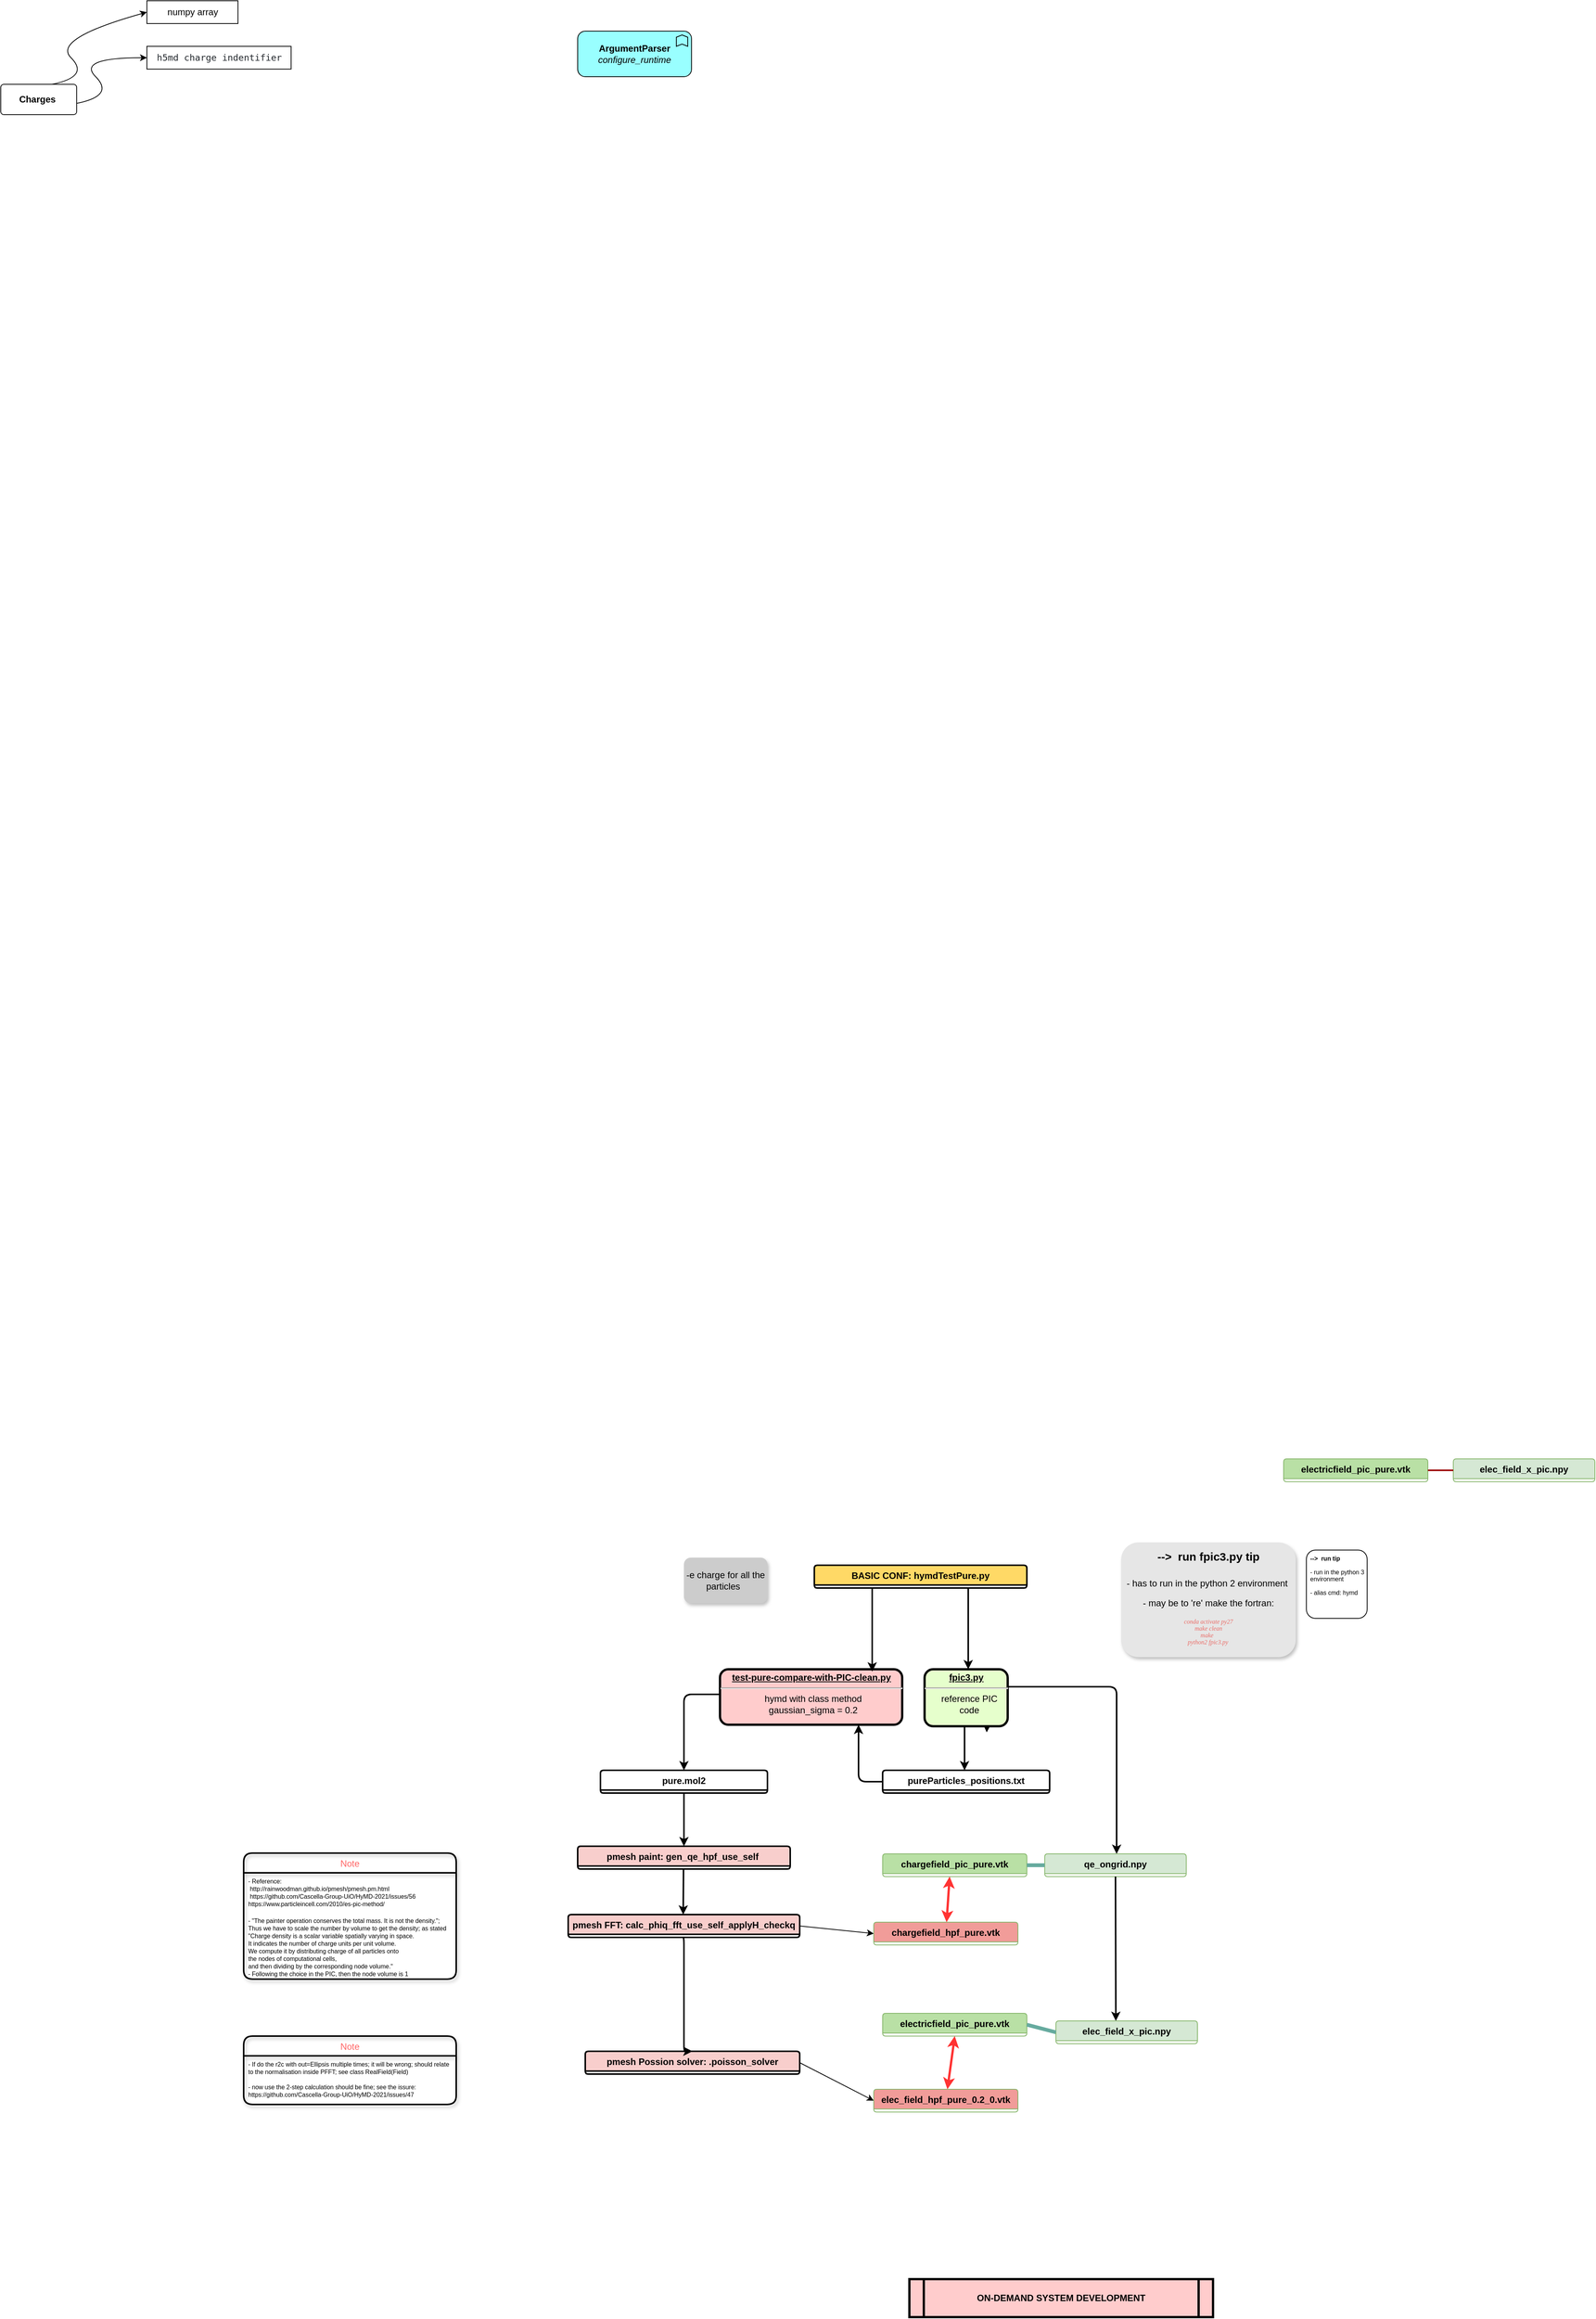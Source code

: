 <mxfile version="14.5.1" type="device"><diagram name="Page-1" id="c7558073-3199-34d8-9f00-42111426c3f3"><mxGraphModel dx="2203" dy="3181" grid="1" gridSize="10" guides="1" tooltips="1" connect="1" arrows="1" fold="1" page="1" pageScale="1" pageWidth="826" pageHeight="1169" background="#ffffff" math="0" shadow="0"><root><mxCell id="0"/><mxCell id="1" parent="0"/><mxCell id="5" value="ON-DEMAND SYSTEM DEVELOPMENT" style="shape=process;whiteSpace=wrap;align=center;verticalAlign=middle;size=0.048;fontStyle=1;strokeWidth=3;fillColor=#FFCCCC" parent="1" vertex="1"><mxGeometry x="727.0" y="980" width="400" height="50" as="geometry"/></mxCell><mxCell id="O4h_KyXkAr65dEFQXTDX-111" value="" style="edgeStyle=elbowEdgeStyle;elbow=horizontal;strokeWidth=2" parent="1" source="10" target="O4h_KyXkAr65dEFQXTDX-145" edge="1"><mxGeometry width="100" height="100" relative="1" as="geometry"><mxPoint x="799.67" y="255" as="sourcePoint"/><mxPoint x="799.67" y="430" as="targetPoint"/><Array as="points"><mxPoint x="799.67" y="284"/></Array></mxGeometry></mxCell><mxCell id="O4h_KyXkAr65dEFQXTDX-124" value="" style="group" parent="1" vertex="1" connectable="0"><mxGeometry x="747" y="177" width="380" height="210" as="geometry"/></mxCell><mxCell id="10" value="&lt;p style=&quot;margin: 0px ; margin-top: 4px ; text-align: center ; text-decoration: underline&quot;&gt;&lt;strong&gt;fpic3.py&lt;br&gt;&lt;/strong&gt;&lt;/p&gt;&lt;hr&gt;&lt;p style=&quot;margin: 0px ; margin-left: 8px&quot;&gt;&lt;span style=&quot;font-weight: normal&quot;&gt;reference PIC&lt;/span&gt;&lt;/p&gt;&lt;p style=&quot;margin: 0px ; margin-left: 8px&quot;&gt;&lt;span style=&quot;font-weight: normal&quot;&gt;code&lt;/span&gt;&lt;/p&gt;" style="verticalAlign=middle;align=center;overflow=fill;fontSize=12;fontFamily=Helvetica;html=1;rounded=1;fontStyle=1;strokeWidth=3;fillColor=#E6FFCC" parent="O4h_KyXkAr65dEFQXTDX-124" vertex="1"><mxGeometry width="109.5" height="75" as="geometry"/></mxCell><mxCell id="O4h_KyXkAr65dEFQXTDX-141" value="BASIC CONF: hymdTestPure.py" style="swimlane;fontStyle=1;childLayout=stackLayout;horizontal=1;startSize=26;horizontalStack=0;resizeParent=1;resizeParentMax=0;resizeLast=0;collapsible=1;marginBottom=0;rounded=1;labelBackgroundColor=none;sketch=0;shadow=0;glass=0;arcSize=50;strokeWidth=2;fillColor=#FFD966;" parent="1" vertex="1" collapsed="1"><mxGeometry x="601.75" y="40" width="280" height="30" as="geometry"><mxRectangle x="601.75" y="40" width="290" height="100" as="alternateBounds"/></mxGeometry></mxCell><mxCell id="O4h_KyXkAr65dEFQXTDX-142" value="- basic configuration " style="text;strokeColor=none;fillColor=none;align=left;verticalAlign=top;spacingLeft=4;spacingRight=4;overflow=hidden;rotatable=0;points=[[0,0.5],[1,0.5]];portConstraint=eastwest;" parent="O4h_KyXkAr65dEFQXTDX-141" vertex="1"><mxGeometry y="26" width="280" height="26" as="geometry"/></mxCell><mxCell id="O4h_KyXkAr65dEFQXTDX-143" value="- particles_dim = 30 # number of particles  30^3  &#10;- grid_exp      = 4     # grid_num = box size 2^4 &#10;" style="text;strokeColor=none;fillColor=none;align=left;verticalAlign=top;spacingLeft=4;spacingRight=4;overflow=hidden;rotatable=0;points=[[0,0.5],[1,0.5]];portConstraint=eastwest;" parent="O4h_KyXkAr65dEFQXTDX-141" vertex="1"><mxGeometry y="52" width="280" height="48" as="geometry"/></mxCell><mxCell id="O4h_KyXkAr65dEFQXTDX-145" value="pureParticles_positions.txt" style="swimlane;fontStyle=1;childLayout=stackLayout;horizontal=1;startSize=26;horizontalStack=0;resizeParent=1;resizeParentMax=0;resizeLast=0;collapsible=1;marginBottom=0;rounded=1;labelBackgroundColor=none;sketch=0;shadow=0;glass=0;strokeWidth=2;fillColor=#FFFFFF;" parent="1" vertex="1" collapsed="1"><mxGeometry x="691.75" y="310" width="220" height="30" as="geometry"><mxRectangle x="691.75" y="310" width="263.5" height="78" as="alternateBounds"/></mxGeometry></mxCell><mxCell id="O4h_KyXkAr65dEFQXTDX-146" value="- particle coordinates generated by PIC " style="text;strokeColor=none;fillColor=none;align=left;verticalAlign=top;spacingLeft=4;spacingRight=4;overflow=hidden;rotatable=0;points=[[0,0.5],[1,0.5]];portConstraint=eastwest;" parent="O4h_KyXkAr65dEFQXTDX-145" vertex="1"><mxGeometry y="26" width="220" height="26" as="geometry"/></mxCell><mxCell id="O4h_KyXkAr65dEFQXTDX-147" value="- intermediate file" style="text;strokeColor=none;fillColor=none;align=left;verticalAlign=top;spacingLeft=4;spacingRight=4;overflow=hidden;rotatable=0;points=[[0,0.5],[1,0.5]];portConstraint=eastwest;" parent="O4h_KyXkAr65dEFQXTDX-145" vertex="1"><mxGeometry y="52" width="220" height="26" as="geometry"/></mxCell><mxCell id="O4h_KyXkAr65dEFQXTDX-148" value="" style="edgeStyle=elbowEdgeStyle;elbow=horizontal;strokeWidth=2" parent="1" source="O4h_KyXkAr65dEFQXTDX-141" target="10" edge="1"><mxGeometry width="100" height="100" relative="1" as="geometry"><mxPoint x="790.67" y="80" as="sourcePoint"/><mxPoint x="790.67" y="155" as="targetPoint"/><Array as="points"><mxPoint x="804.5" y="150"/><mxPoint x="804" y="130"/><mxPoint x="796" y="170"/><mxPoint x="790.67" y="109"/></Array></mxGeometry></mxCell><mxCell id="O4h_KyXkAr65dEFQXTDX-150" value="qe_ongrid.npy" style="swimlane;fontStyle=1;childLayout=stackLayout;horizontal=1;startSize=26;horizontalStack=0;resizeParent=1;resizeParentMax=0;resizeLast=0;collapsible=1;marginBottom=0;rounded=1;labelBackgroundColor=none;strokeColor=#82b366;sketch=0;shadow=0;glass=0;fillColor=#D5E8D4;" parent="1" vertex="1" collapsed="1"><mxGeometry x="905.25" y="420" width="186.5" height="30" as="geometry"><mxRectangle x="905.25" y="420" width="270" height="180" as="alternateBounds"/></mxGeometry></mxCell><mxCell id="O4h_KyXkAr65dEFQXTDX-151" value="- charge density on grids in PIC&#10;- see via &#10;   print( qe[0:nx, 0:ny, 0:nz])&#10;   print( qe[0:nx, 0:ny, 0:nz].shape)&#10;   print(numpy.sum(qe[0:nx, 0:ny, 0:nz])) # 27000 &#10;- The trick in PIC is that &#10;  √ the box dimension == the grid size thus&#10;  √ unit cell volume = 1 &#10;  √ number on grids == density of grids &#10;    = 30^3/16^3 = 6.591" style="text;strokeColor=none;fillColor=none;align=left;verticalAlign=top;spacingLeft=4;spacingRight=4;overflow=hidden;rotatable=0;points=[[0,0.5],[1,0.5]];portConstraint=eastwest;" parent="O4h_KyXkAr65dEFQXTDX-150" vertex="1"><mxGeometry y="26" width="186.5" height="154" as="geometry"/></mxCell><mxCell id="O4h_KyXkAr65dEFQXTDX-153" value="" style="edgeStyle=elbowEdgeStyle;elbow=horizontal;strokeWidth=2;" parent="1" source="10" target="O4h_KyXkAr65dEFQXTDX-150" edge="1"><mxGeometry width="100" height="100" relative="1" as="geometry"><mxPoint x="851" y="236" as="sourcePoint"/><mxPoint x="947.5" y="420" as="targetPoint"/><Array as="points"><mxPoint x="1000" y="200"/><mxPoint x="984" y="236"/><mxPoint x="921" y="230"/><mxPoint x="1081" y="294"/></Array></mxGeometry></mxCell><mxCell id="O4h_KyXkAr65dEFQXTDX-156" value="&lt;h1 style=&quot;font-size: 8px&quot;&gt;&lt;font style=&quot;font-size: 8px&quot;&gt;--&amp;gt;&amp;nbsp; run tip&lt;/font&gt;&lt;/h1&gt;&lt;p style=&quot;font-size: 8px&quot;&gt;- run in the python 3 environment&amp;nbsp;&lt;/p&gt;&lt;p style=&quot;font-size: 8px&quot;&gt;- alias cmd: hymd&amp;nbsp;&lt;/p&gt;" style="text;html=1;fillColor=none;spacing=5;spacingTop=-20;whiteSpace=wrap;overflow=hidden;rounded=1;verticalAlign=middle;strokeColor=#000000;fontSize=8;align=left;" parent="1" vertex="1"><mxGeometry x="1250" y="20" width="80" height="90" as="geometry"/></mxCell><mxCell id="O4h_KyXkAr65dEFQXTDX-155" value="&lt;p style=&quot;margin: 0px ; margin-top: 4px ; text-align: center ; text-decoration: underline&quot;&gt;&lt;/p&gt;&lt;u&gt;test-pure-compare-with-PIC-clean.py&lt;/u&gt;&lt;hr&gt;&lt;p style=&quot;margin: 0px ; margin-left: 8px&quot;&gt;&lt;span style=&quot;font-weight: normal&quot;&gt;hymd with class method&amp;nbsp;&lt;/span&gt;&lt;/p&gt;&lt;p style=&quot;margin: 0px ; margin-left: 8px&quot;&gt;&lt;span style=&quot;font-weight: 400&quot;&gt;gaussian_sigma = 0.2&amp;nbsp;&lt;/span&gt;&lt;br&gt;&lt;/p&gt;" style="verticalAlign=middle;align=center;overflow=fill;fontSize=12;fontFamily=Helvetica;html=1;rounded=1;fontStyle=1;strokeWidth=3;fillColor=#FFCCCC;" parent="1" vertex="1"><mxGeometry x="477.5" y="177" width="240" height="73" as="geometry"/></mxCell><mxCell id="O4h_KyXkAr65dEFQXTDX-159" value="" style="edgeStyle=elbowEdgeStyle;elbow=horizontal;strokeWidth=2" parent="1" source="O4h_KyXkAr65dEFQXTDX-141" edge="1"><mxGeometry width="100" height="100" relative="1" as="geometry"><mxPoint x="678" y="90" as="sourcePoint"/><mxPoint x="677.5" y="180" as="targetPoint"/><Array as="points"><mxPoint x="678" y="20"/><mxPoint x="677" y="130"/><mxPoint x="669" y="170"/><mxPoint x="663.67" y="109"/></Array></mxGeometry></mxCell><mxCell id="O4h_KyXkAr65dEFQXTDX-160" value="" style="edgeStyle=elbowEdgeStyle;elbow=horizontal;strokeWidth=2;exitX=0;exitY=0.5;exitDx=0;exitDy=0;" parent="1" source="O4h_KyXkAr65dEFQXTDX-145" target="O4h_KyXkAr65dEFQXTDX-155" edge="1"><mxGeometry width="100" height="100" relative="1" as="geometry"><mxPoint x="677.5" y="300" as="sourcePoint"/><mxPoint x="677.5" y="250" as="targetPoint"/><Array as="points"><mxPoint x="660" y="290"/><mxPoint x="677.5" y="290"/></Array></mxGeometry></mxCell><mxCell id="O4h_KyXkAr65dEFQXTDX-161" style="edgeStyle=orthogonalEdgeStyle;rounded=0;orthogonalLoop=1;jettySize=auto;html=1;exitX=0.75;exitY=1;exitDx=0;exitDy=0;strokeColor=#000000;fontColor=#000000;" parent="1" source="10" edge="1"><mxGeometry relative="1" as="geometry"><mxPoint x="828.9" y="260" as="targetPoint"/></mxGeometry></mxCell><mxCell id="O4h_KyXkAr65dEFQXTDX-162" value="" style="edgeStyle=elbowEdgeStyle;elbow=horizontal;strokeWidth=2;" parent="1" target="O4h_KyXkAr65dEFQXTDX-180" edge="1"><mxGeometry width="100" height="100" relative="1" as="geometry"><mxPoint x="477.5" y="210" as="sourcePoint"/><mxPoint x="405" y="290" as="targetPoint"/><Array as="points"><mxPoint x="430" y="210"/><mxPoint x="342" y="204"/><mxPoint x="502" y="268"/></Array></mxGeometry></mxCell><mxCell id="O4h_KyXkAr65dEFQXTDX-163" value="chargefield_pic_pure.vtk" style="swimlane;fontStyle=1;childLayout=stackLayout;horizontal=1;startSize=26;horizontalStack=0;resizeParent=1;resizeParentMax=0;resizeLast=0;collapsible=1;marginBottom=0;rounded=1;labelBackgroundColor=none;strokeColor=#82b366;sketch=0;shadow=0;glass=0;fillColor=#B9E0A5;" parent="1" vertex="1" collapsed="1"><mxGeometry x="691.75" y="420" width="190" height="30" as="geometry"><mxRectangle x="691.75" y="420" width="263.5" height="78" as="alternateBounds"/></mxGeometry></mxCell><mxCell id="O4h_KyXkAr65dEFQXTDX-164" value="- charge density on grids in PIC  " style="text;strokeColor=none;fillColor=none;align=left;verticalAlign=top;spacingLeft=4;spacingRight=4;overflow=hidden;rotatable=0;points=[[0,0.5],[1,0.5]];portConstraint=eastwest;" parent="O4h_KyXkAr65dEFQXTDX-163" vertex="1"><mxGeometry y="26" width="190" height="26" as="geometry"/></mxCell><mxCell id="O4h_KyXkAr65dEFQXTDX-165" value="- 3D view for Paraview" style="text;strokeColor=none;fillColor=none;align=left;verticalAlign=top;spacingLeft=4;spacingRight=4;overflow=hidden;rotatable=0;points=[[0,0.5],[1,0.5]];portConstraint=eastwest;" parent="O4h_KyXkAr65dEFQXTDX-163" vertex="1"><mxGeometry y="52" width="190" height="26" as="geometry"/></mxCell><mxCell id="O4h_KyXkAr65dEFQXTDX-179" value="&lt;font color=&quot;#000000&quot;&gt;-e charge for all the particles&amp;nbsp;&amp;nbsp;&lt;/font&gt;" style="text;html=1;align=center;verticalAlign=middle;whiteSpace=wrap;rounded=1;shadow=1;glass=0;labelBackgroundColor=none;sketch=0;fontColor=#ffffff;fillColor=#CCCCCC;" parent="1" vertex="1"><mxGeometry x="430" y="30" width="110" height="60" as="geometry"/></mxCell><mxCell id="O4h_KyXkAr65dEFQXTDX-180" value="pure.mol2" style="swimlane;fontStyle=1;childLayout=stackLayout;horizontal=1;startSize=26;horizontalStack=0;resizeParent=1;resizeParentMax=0;resizeLast=0;collapsible=1;marginBottom=0;rounded=1;labelBackgroundColor=none;sketch=0;shadow=0;glass=0;strokeWidth=2;fillColor=#FFFFFF;" parent="1" vertex="1" collapsed="1"><mxGeometry x="320" y="310" width="220" height="30" as="geometry"><mxRectangle x="298.25" y="309" width="263.5" height="78" as="alternateBounds"/></mxGeometry></mxCell><mxCell id="O4h_KyXkAr65dEFQXTDX-181" value="- includes particle coordinates generated by PIC " style="text;strokeColor=none;fillColor=none;align=left;verticalAlign=top;spacingLeft=4;spacingRight=4;overflow=hidden;rotatable=0;points=[[0,0.5],[1,0.5]];portConstraint=eastwest;" parent="O4h_KyXkAr65dEFQXTDX-180" vertex="1"><mxGeometry y="26" width="220" height="26" as="geometry"/></mxCell><mxCell id="O4h_KyXkAr65dEFQXTDX-182" value="- includes charges, all -e " style="text;strokeColor=none;fillColor=none;align=left;verticalAlign=top;spacingLeft=4;spacingRight=4;overflow=hidden;rotatable=0;points=[[0,0.5],[1,0.5]];portConstraint=eastwest;" parent="O4h_KyXkAr65dEFQXTDX-180" vertex="1"><mxGeometry y="52" width="220" height="26" as="geometry"/></mxCell><mxCell id="O4h_KyXkAr65dEFQXTDX-186" value="" style="endArrow=none;noEdgeStyle=1;strokeWidth=5;exitX=0;exitY=0.5;exitDx=0;exitDy=0;strokeColor=#67AB9F;" parent="1" target="O4h_KyXkAr65dEFQXTDX-163" edge="1"><mxGeometry relative="1" as="geometry"><mxPoint x="905.25" y="435" as="sourcePoint"/><mxPoint x="845.25" y="500" as="targetPoint"/></mxGeometry></mxCell><mxCell id="O4h_KyXkAr65dEFQXTDX-190" value="elec_field_x_pic.npy" style="swimlane;fontStyle=1;childLayout=stackLayout;horizontal=1;startSize=26;horizontalStack=0;resizeParent=1;resizeParentMax=0;resizeLast=0;collapsible=1;marginBottom=0;rounded=1;labelBackgroundColor=none;strokeColor=#82b366;sketch=0;shadow=0;glass=0;fillColor=#D5E8D4;" parent="1" vertex="1" collapsed="1"><mxGeometry x="1443.5" y="-100" width="186.5" height="30" as="geometry"><mxRectangle x="800" y="800" width="263.5" height="78" as="alternateBounds"/></mxGeometry></mxCell><mxCell id="O4h_KyXkAr65dEFQXTDX-191" value="- electric field from PE solver in PIC  " style="text;strokeColor=none;fillColor=none;align=left;verticalAlign=top;spacingLeft=4;spacingRight=4;overflow=hidden;rotatable=0;points=[[0,0.5],[1,0.5]];portConstraint=eastwest;" parent="O4h_KyXkAr65dEFQXTDX-190" vertex="1"><mxGeometry y="26" width="186.5" height="26" as="geometry"/></mxCell><mxCell id="O4h_KyXkAr65dEFQXTDX-192" value="- reference file " style="text;strokeColor=none;fillColor=none;align=left;verticalAlign=top;spacingLeft=4;spacingRight=4;overflow=hidden;rotatable=0;points=[[0,0.5],[1,0.5]];portConstraint=eastwest;" parent="O4h_KyXkAr65dEFQXTDX-190" vertex="1"><mxGeometry y="52" width="186.5" height="26" as="geometry"/></mxCell><mxCell id="O4h_KyXkAr65dEFQXTDX-193" value="electricfield_pic_pure.vtk" style="swimlane;fontStyle=1;childLayout=stackLayout;horizontal=1;startSize=26;horizontalStack=0;resizeParent=1;resizeParentMax=0;resizeLast=0;collapsible=1;marginBottom=0;rounded=1;labelBackgroundColor=none;strokeColor=#82b366;sketch=0;shadow=0;glass=0;fillColor=#B9E0A5;" parent="1" vertex="1" collapsed="1"><mxGeometry x="1220" y="-100" width="190" height="30" as="geometry"><mxRectangle x="1040" y="480" width="263.5" height="78" as="alternateBounds"/></mxGeometry></mxCell><mxCell id="O4h_KyXkAr65dEFQXTDX-194" value="- electric field from PE solver in PIC " style="text;strokeColor=none;fillColor=none;align=left;verticalAlign=top;spacingLeft=4;spacingRight=4;overflow=hidden;rotatable=0;points=[[0,0.5],[1,0.5]];portConstraint=eastwest;" parent="O4h_KyXkAr65dEFQXTDX-193" vertex="1"><mxGeometry y="26" width="190" height="26" as="geometry"/></mxCell><mxCell id="O4h_KyXkAr65dEFQXTDX-195" value="- reference file (Paraview) " style="text;strokeColor=none;fillColor=none;align=left;verticalAlign=top;spacingLeft=4;spacingRight=4;overflow=hidden;rotatable=0;points=[[0,0.5],[1,0.5]];portConstraint=eastwest;" parent="O4h_KyXkAr65dEFQXTDX-193" vertex="1"><mxGeometry y="52" width="190" height="26" as="geometry"/></mxCell><mxCell id="O4h_KyXkAr65dEFQXTDX-196" value="" style="endArrow=none;noEdgeStyle=1;strokeColor=#990000;strokeWidth=2;exitX=0;exitY=0.5;exitDx=0;exitDy=0;" parent="1" target="O4h_KyXkAr65dEFQXTDX-193" edge="1"><mxGeometry relative="1" as="geometry"><mxPoint x="1443.5" y="-85" as="sourcePoint"/><mxPoint x="1383.5" y="-20" as="targetPoint"/></mxGeometry></mxCell><mxCell id="O4h_KyXkAr65dEFQXTDX-123" value="&lt;h1&gt;&lt;font style=&quot;font-size: 15px&quot;&gt;--&amp;gt;&amp;nbsp; run fpic3.py tip&lt;/font&gt;&lt;/h1&gt;&lt;p&gt;- has to run in the python 2 environment&amp;nbsp;&lt;/p&gt;&lt;p&gt;- may be to 're' make the fortran:&lt;/p&gt;&lt;p class=&quot;p1&quot; style=&quot;margin: 0px ; font-stretch: normal ; line-height: normal ; font-family: &amp;quot;menlo&amp;quot; ; font-size: 8px&quot;&gt;&lt;span class=&quot;s1&quot;&gt;&lt;i&gt;&lt;font style=&quot;font-size: 8px&quot; color=&quot;#ea6b66&quot;&gt;conda activate py27&lt;/font&gt;&lt;/i&gt;&lt;/span&gt;&lt;/p&gt;&lt;p class=&quot;p1&quot; style=&quot;margin: 0px ; font-stretch: normal ; line-height: normal ; font-family: &amp;quot;menlo&amp;quot; ; font-size: 8px&quot;&gt;&lt;span class=&quot;s1&quot;&gt;&lt;i&gt;&lt;font style=&quot;font-size: 8px&quot; color=&quot;#ea6b66&quot;&gt;make clean&lt;/font&gt;&lt;/i&gt;&lt;/span&gt;&lt;/p&gt;&lt;p class=&quot;p1&quot; style=&quot;margin: 0px ; font-stretch: normal ; line-height: normal ; font-family: &amp;quot;menlo&amp;quot; ; font-size: 8px&quot;&gt;&lt;span class=&quot;s1&quot;&gt;&lt;i&gt;&lt;font style=&quot;font-size: 8px&quot; color=&quot;#ea6b66&quot;&gt;make &lt;span class=&quot;Apple-converted-space&quot;&gt;&amp;nbsp;&lt;/span&gt;&lt;/font&gt;&lt;/i&gt;&lt;/span&gt;&lt;/p&gt;&lt;p class=&quot;p1&quot; style=&quot;margin: 0px ; font-stretch: normal ; line-height: normal ; font-family: &amp;quot;menlo&amp;quot; ; font-size: 8px&quot;&gt;&lt;span class=&quot;s1&quot;&gt;&lt;i&gt;&lt;font style=&quot;font-size: 8px&quot;&gt;&lt;font style=&quot;font-size: 8px&quot; color=&quot;#ea6b66&quot;&gt;python2 fpic3.py&lt;/font&gt;&lt;span class=&quot;Apple-converted-space&quot; style=&quot;font-size: 6px&quot;&gt;&amp;nbsp;&lt;/span&gt;&lt;/font&gt;&lt;/i&gt;&lt;/span&gt;&lt;/p&gt;&lt;p class=&quot;p1&quot; style=&quot;margin: 0px ; font-stretch: normal ; font-size: 13px ; line-height: normal ; font-family: &amp;quot;menlo&amp;quot;&quot;&gt;&lt;span class=&quot;s1&quot;&gt;&lt;i&gt;&lt;span class=&quot;Apple-converted-space&quot;&gt;&lt;br&gt;&lt;/span&gt;&lt;/i&gt;&lt;/span&gt;&lt;/p&gt;" style="text;html=1;spacing=5;spacingTop=-20;whiteSpace=wrap;overflow=hidden;rounded=1;verticalAlign=middle;shadow=1;fillColor=#E6E6E6;align=center;" parent="1" vertex="1"><mxGeometry x="1006" y="10" width="230" height="151" as="geometry"/></mxCell><mxCell id="O4h_KyXkAr65dEFQXTDX-203" value="" style="edgeStyle=elbowEdgeStyle;elbow=horizontal;strokeWidth=2;exitX=0.5;exitY=1;exitDx=0;exitDy=0;" parent="1" source="O4h_KyXkAr65dEFQXTDX-180" target="O4h_KyXkAr65dEFQXTDX-207" edge="1"><mxGeometry width="100" height="100" relative="1" as="geometry"><mxPoint x="430" y="340" as="sourcePoint"/><mxPoint x="430" y="380" as="targetPoint"/><Array as="points"><mxPoint x="430" y="390"/><mxPoint x="342" y="354"/><mxPoint x="502" y="418"/></Array></mxGeometry></mxCell><mxCell id="O4h_KyXkAr65dEFQXTDX-207" value="pmesh paint: gen_qe_hpf_use_self " style="swimlane;fontStyle=1;childLayout=stackLayout;horizontal=1;startSize=26;horizontalStack=0;resizeParent=1;resizeParentMax=0;resizeLast=0;collapsible=1;marginBottom=0;rounded=1;labelBackgroundColor=none;sketch=0;shadow=0;glass=0;arcSize=50;strokeWidth=2;fillColor=#F8CECC;" parent="1" vertex="1" collapsed="1"><mxGeometry x="290" y="410" width="280" height="30" as="geometry"><mxRectangle x="290" y="410" width="290" height="130" as="alternateBounds"/></mxGeometry></mxCell><mxCell id="O4h_KyXkAr65dEFQXTDX-208" value="-operate:&#10;self.phiq = self.pm.paint(self.coords, layout=self._layout, mass = self.charges) " style="text;strokeColor=none;fillColor=none;align=left;verticalAlign=top;spacingLeft=4;spacingRight=4;overflow=hidden;rotatable=0;points=[[0,0.5],[1,0.5]];portConstraint=eastwest;" parent="O4h_KyXkAr65dEFQXTDX-207" vertex="1"><mxGeometry y="26" width="280" height="44" as="geometry"/></mxCell><mxCell id="O4h_KyXkAr65dEFQXTDX-209" value="-check: &#10;overall_charge = np.sum(self.phiq.value)&#10;print(overall_charge) # -27000" style="text;strokeColor=none;fillColor=none;align=left;verticalAlign=top;spacingLeft=4;spacingRight=4;overflow=hidden;rotatable=0;points=[[0,0.5],[1,0.5]];portConstraint=eastwest;fontColor=#67AB9F;" parent="O4h_KyXkAr65dEFQXTDX-207" vertex="1"><mxGeometry y="70" width="280" height="60" as="geometry"/></mxCell><mxCell id="O4h_KyXkAr65dEFQXTDX-211" value="Note" style="swimlane;fontStyle=0;childLayout=stackLayout;horizontal=1;startSize=26;fillColor=none;horizontalStack=0;resizeParent=1;resizeParentMax=0;resizeLast=0;collapsible=1;marginBottom=0;rounded=1;shadow=1;glass=0;labelBackgroundColor=none;sketch=0;strokeColor=#000000;strokeWidth=2;fontColor=#FF6666;align=center;" parent="1" vertex="1"><mxGeometry x="-150" y="419" width="280" height="166" as="geometry"><mxRectangle x="-10" y="420" width="50" height="30" as="alternateBounds"/></mxGeometry></mxCell><mxCell id="O4h_KyXkAr65dEFQXTDX-214" value="- Reference: &#10; http://rainwoodman.github.io/pmesh/pmesh.pm.html&#10; https://github.com/Cascella-Group-UiO/HyMD-2021/issues/56&#10;https://www.particleincell.com/2010/es-pic-method/" style="text;strokeColor=none;fillColor=none;align=left;verticalAlign=top;spacingLeft=4;spacingRight=4;overflow=hidden;rotatable=0;points=[[0,0.5],[1,0.5]];portConstraint=eastwest;fontSize=8;" parent="O4h_KyXkAr65dEFQXTDX-211" vertex="1"><mxGeometry y="26" width="280" height="52" as="geometry"/></mxCell><mxCell id="O4h_KyXkAr65dEFQXTDX-212" value="- &quot;The painter operation conserves the total mass. It is not the density.&quot;;&#10;Thus we have to scale the number by volume to get the density; as stated &#10;&quot;Charge density is a scalar variable spatially varying in space. &#10;It indicates the number of charge units per unit volume.&#10;We compute it by distributing charge of all particles onto &#10;the nodes of computational cells, &#10;and then dividing by the corresponding node volume.&quot; &#10;- Following the choice in the PIC, then the node volume is 1 &#10;" style="text;strokeColor=none;fillColor=none;align=left;verticalAlign=top;spacingLeft=4;spacingRight=4;overflow=hidden;rotatable=0;points=[[0,0.5],[1,0.5]];portConstraint=eastwest;fontSize=8;" parent="O4h_KyXkAr65dEFQXTDX-211" vertex="1"><mxGeometry y="78" width="280" height="88" as="geometry"/></mxCell><mxCell id="O4h_KyXkAr65dEFQXTDX-232" value="pmesh FFT: calc_phiq_fft_use_self_applyH_checkq" style="swimlane;fontStyle=1;childLayout=stackLayout;horizontal=1;startSize=26;horizontalStack=0;resizeParent=1;resizeParentMax=0;resizeLast=0;collapsible=1;marginBottom=0;rounded=1;labelBackgroundColor=none;sketch=0;shadow=0;glass=0;arcSize=50;strokeWidth=2;fillColor=#F8CECC;" parent="1" vertex="1" collapsed="1"><mxGeometry x="277.5" y="500" width="305" height="30" as="geometry"><mxRectangle x="257.5" y="550" width="345" height="220" as="alternateBounds"/></mxGeometry></mxCell><mxCell id="O4h_KyXkAr65dEFQXTDX-233" value="-operate:&#10;self.dV = self.boxsize[0]*self.boxsize[1]*self.boxsize[2] / (self.Nmesh**3)&#10;self.phiq = self.phiq/self.dV&#10;self.phiq_fft =  self.pm.create(mode='complex', value=0.0) &#10;self.phiq.r2c(out=self.phiq_fft)&#10;self.phiq_fft.apply(self.phi_transfer_function,out=self.phiq_fft)" style="text;strokeColor=none;fillColor=none;align=left;verticalAlign=top;spacingLeft=4;spacingRight=4;overflow=hidden;rotatable=0;points=[[0,0.5],[1,0.5]];portConstraint=eastwest;" parent="O4h_KyXkAr65dEFQXTDX-232" vertex="1"><mxGeometry y="26" width="305" height="104" as="geometry"/></mxCell><mxCell id="O4h_KyXkAr65dEFQXTDX-234" value="-check: &#10;print(type(self.phiq_fft), self.phiq_fft.shape) # &lt;class 'pmesh.pm.TransposedComplexField'&gt; (16, 16, 9)&#10;print(type(self.phiq), self.phiq.shape ) #&lt;class 'pmesh.pm.RealField'&gt; (16, 16, 16)&#10;phiq = self.phiq_fft.c2r()&#10;logger.debug(f'  total charge:  {np.sum(phiq.value)}') # total charge:  -26865" style="text;strokeColor=none;fillColor=none;align=left;verticalAlign=top;spacingLeft=4;spacingRight=4;overflow=hidden;rotatable=0;points=[[0,0.5],[1,0.5]];portConstraint=eastwest;fontColor=#67AB9F;" parent="O4h_KyXkAr65dEFQXTDX-232" vertex="1"><mxGeometry y="130" width="305" height="90" as="geometry"/></mxCell><mxCell id="3EJW7BTuZN8PWSTqg-I--11" value="" style="endArrow=classic;html=1;fontColor=#67AB9F;entryX=0;entryY=0.5;entryDx=0;entryDy=0;exitX=1;exitY=0.5;exitDx=0;exitDy=0;" parent="1" source="O4h_KyXkAr65dEFQXTDX-232" target="3EJW7BTuZN8PWSTqg-I--12" edge="1"><mxGeometry width="50" height="50" relative="1" as="geometry"><mxPoint x="580" y="510" as="sourcePoint"/><mxPoint x="650" y="510" as="targetPoint"/></mxGeometry></mxCell><mxCell id="3EJW7BTuZN8PWSTqg-I--12" value="chargefield_hpf_pure.vtk" style="swimlane;fontStyle=1;childLayout=stackLayout;horizontal=1;startSize=26;horizontalStack=0;resizeParent=1;resizeParentMax=0;resizeLast=0;collapsible=1;marginBottom=0;rounded=1;labelBackgroundColor=none;strokeColor=#82b366;sketch=0;shadow=0;glass=0;fillColor=#F19C99;" parent="1" vertex="1" collapsed="1"><mxGeometry x="680" y="510" width="190" height="30" as="geometry"><mxRectangle x="650" y="493" width="263.5" height="78" as="alternateBounds"/></mxGeometry></mxCell><mxCell id="3EJW7BTuZN8PWSTqg-I--13" value="- charge density on grids in Hymd  " style="text;strokeColor=none;fillColor=none;align=left;verticalAlign=top;spacingLeft=4;spacingRight=4;overflow=hidden;rotatable=0;points=[[0,0.5],[1,0.5]];portConstraint=eastwest;" parent="3EJW7BTuZN8PWSTqg-I--12" vertex="1"><mxGeometry y="26" width="190" height="26" as="geometry"/></mxCell><mxCell id="3EJW7BTuZN8PWSTqg-I--14" value="- 3D view for Paraview" style="text;strokeColor=none;fillColor=none;align=left;verticalAlign=top;spacingLeft=4;spacingRight=4;overflow=hidden;rotatable=0;points=[[0,0.5],[1,0.5]];portConstraint=eastwest;" parent="3EJW7BTuZN8PWSTqg-I--12" vertex="1"><mxGeometry y="52" width="190" height="26" as="geometry"/></mxCell><mxCell id="3EJW7BTuZN8PWSTqg-I--16" value="" style="endArrow=classic;startArrow=classic;html=1;fontColor=#67AB9F;strokeWidth=3;strokeColor=#FF3333;" parent="1" source="3EJW7BTuZN8PWSTqg-I--12" edge="1"><mxGeometry width="50" height="50" relative="1" as="geometry"><mxPoint x="780" y="530" as="sourcePoint"/><mxPoint x="780" y="450" as="targetPoint"/></mxGeometry></mxCell><mxCell id="3EJW7BTuZN8PWSTqg-I--18" value="Note" style="swimlane;fontStyle=0;childLayout=stackLayout;horizontal=1;startSize=26;fillColor=none;horizontalStack=0;resizeParent=1;resizeParentMax=0;resizeLast=0;collapsible=1;marginBottom=0;rounded=1;shadow=1;glass=0;labelBackgroundColor=none;sketch=0;strokeColor=#000000;strokeWidth=2;fontColor=#FF6666;align=center;" parent="1" vertex="1"><mxGeometry x="-150" y="660" width="280" height="90" as="geometry"><mxRectangle x="-150" y="660" width="50" height="30" as="alternateBounds"/></mxGeometry></mxCell><mxCell id="3EJW7BTuZN8PWSTqg-I--19" value="- If do the r2c with out=Ellipsis multiple times; it will be wrong; should relate&#10;to the normalisation inside PFFT; see class RealField(Field)  &#10;&#10;- now use the 2-step calculation should be fine; see the issure:&#10;https://github.com/Cascella-Group-UiO/HyMD-2021/issues/47" style="text;strokeColor=none;fillColor=none;align=left;verticalAlign=top;spacingLeft=4;spacingRight=4;overflow=hidden;rotatable=0;points=[[0,0.5],[1,0.5]];portConstraint=eastwest;fontSize=8;" parent="3EJW7BTuZN8PWSTqg-I--18" vertex="1"><mxGeometry y="26" width="280" height="64" as="geometry"/></mxCell><mxCell id="3EJW7BTuZN8PWSTqg-I--23" value="" style="edgeStyle=elbowEdgeStyle;elbow=horizontal;strokeWidth=2;exitX=0.498;exitY=1;exitDx=0;exitDy=0;exitPerimeter=0;" parent="1" source="O4h_KyXkAr65dEFQXTDX-209" target="O4h_KyXkAr65dEFQXTDX-232" edge="1"><mxGeometry width="100" height="100" relative="1" as="geometry"><mxPoint x="434.75" y="573" as="sourcePoint"/><mxPoint x="435" y="660" as="targetPoint"/><Array as="points"><mxPoint x="429" y="450"/><mxPoint x="434.75" y="576"/><mxPoint x="346.75" y="540"/><mxPoint x="506.75" y="604"/></Array></mxGeometry></mxCell><mxCell id="3EJW7BTuZN8PWSTqg-I--26" value="pmesh Possion solver: .poisson_solver" style="swimlane;fontStyle=1;childLayout=stackLayout;horizontal=1;startSize=26;horizontalStack=0;resizeParent=1;resizeParentMax=0;resizeLast=0;collapsible=1;marginBottom=0;rounded=1;labelBackgroundColor=none;sketch=0;shadow=0;glass=0;arcSize=50;strokeWidth=2;fillColor=#F8CECC;" parent="1" vertex="1" collapsed="1"><mxGeometry x="300" y="680" width="282.5" height="30" as="geometry"><mxRectangle x="257.5" y="710" width="345" height="220" as="alternateBounds"/></mxGeometry></mxCell><mxCell id="3EJW7BTuZN8PWSTqg-I--27" value="-operate:&#10;self.dV = self.boxsize[0]*self.boxsize[1]*self.boxsize[2] / (self.Nmesh**3)&#10;self.phiq = self.phiq/self.dV&#10;self.phiq_fft =  self.pm.create(mode='complex', value=0.0) &#10;self.phiq.r2c(out=self.phiq_fft)&#10;self.phiq_fft.apply(self.phi_transfer_function,out=Ellipsis)" style="text;strokeColor=none;fillColor=none;align=left;verticalAlign=top;spacingLeft=4;spacingRight=4;overflow=hidden;rotatable=0;points=[[0,0.5],[1,0.5]];portConstraint=eastwest;" parent="3EJW7BTuZN8PWSTqg-I--26" vertex="1"><mxGeometry y="26" width="282.5" height="104" as="geometry"/></mxCell><mxCell id="3EJW7BTuZN8PWSTqg-I--28" value="-check: &#10;print(type(self.phiq_fft), self.phiq_fft.shape) # &lt;class 'pmesh.pm.TransposedComplexField'&gt; (16, 16, 9)&#10;print(type(self.phiq), self.phiq.shape ) #&lt;class 'pmesh.pm.RealField'&gt; (16, 16, 16)&#10;phiq = self.phiq_fft.c2r()&#10;logger.debug(f'  total charge:  {np.sum(phiq.value)}') # total charge:  -26865" style="text;strokeColor=none;fillColor=none;align=left;verticalAlign=top;spacingLeft=4;spacingRight=4;overflow=hidden;rotatable=0;points=[[0,0.5],[1,0.5]];portConstraint=eastwest;fontColor=#67AB9F;" parent="3EJW7BTuZN8PWSTqg-I--26" vertex="1"><mxGeometry y="130" width="282.5" height="90" as="geometry"/></mxCell><mxCell id="3EJW7BTuZN8PWSTqg-I--29" value="" style="edgeStyle=elbowEdgeStyle;elbow=horizontal;strokeWidth=2;exitX=0.5;exitY=1;exitDx=0;exitDy=0;" parent="1" source="O4h_KyXkAr65dEFQXTDX-150" target="3EJW7BTuZN8PWSTqg-I--30" edge="1"><mxGeometry width="100" height="100" relative="1" as="geometry"><mxPoint x="911.75" y="490" as="sourcePoint"/><mxPoint x="999" y="630" as="targetPoint"/><Array as="points"><mxPoint x="999" y="650"/><mxPoint x="1055.25" y="490"/><mxPoint x="1039.25" y="526"/><mxPoint x="976.25" y="520"/><mxPoint x="1136.25" y="584"/></Array></mxGeometry></mxCell><mxCell id="3EJW7BTuZN8PWSTqg-I--30" value="elec_field_x_pic.npy" style="swimlane;fontStyle=1;childLayout=stackLayout;horizontal=1;startSize=26;horizontalStack=0;resizeParent=1;resizeParentMax=0;resizeLast=0;collapsible=1;marginBottom=0;rounded=1;labelBackgroundColor=none;strokeColor=#82b366;sketch=0;shadow=0;glass=0;fillColor=#D5E8D4;" parent="1" vertex="1" collapsed="1"><mxGeometry x="920" y="640" width="186.5" height="30" as="geometry"><mxRectangle x="911.75" y="680" width="270" height="70" as="alternateBounds"/></mxGeometry></mxCell><mxCell id="3EJW7BTuZN8PWSTqg-I--31" value="- electric potential x dimension on grids in PIC&#10;" style="text;strokeColor=none;fillColor=none;align=left;verticalAlign=top;spacingLeft=4;spacingRight=4;overflow=hidden;rotatable=0;points=[[0,0.5],[1,0.5]];portConstraint=eastwest;" parent="3EJW7BTuZN8PWSTqg-I--30" vertex="1"><mxGeometry y="26" width="186.5" height="44" as="geometry"/></mxCell><mxCell id="3EJW7BTuZN8PWSTqg-I--32" value="electricfield_pic_pure.vtk" style="swimlane;fontStyle=1;childLayout=stackLayout;horizontal=1;startSize=26;horizontalStack=0;resizeParent=1;resizeParentMax=0;resizeLast=0;collapsible=1;marginBottom=0;rounded=1;labelBackgroundColor=none;strokeColor=#82b366;sketch=0;shadow=0;glass=0;fillColor=#B9E0A5;" parent="1" vertex="1" collapsed="1"><mxGeometry x="691.75" y="630" width="190" height="30" as="geometry"><mxRectangle x="630" y="656" width="263.5" height="78" as="alternateBounds"/></mxGeometry></mxCell><mxCell id="3EJW7BTuZN8PWSTqg-I--33" value="- electric potential x dimension on grids in PIC&#10; " style="text;strokeColor=none;fillColor=none;align=left;verticalAlign=top;spacingLeft=4;spacingRight=4;overflow=hidden;rotatable=0;points=[[0,0.5],[1,0.5]];portConstraint=eastwest;" parent="3EJW7BTuZN8PWSTqg-I--32" vertex="1"><mxGeometry y="26" width="190" height="26" as="geometry"/></mxCell><mxCell id="3EJW7BTuZN8PWSTqg-I--34" value="- 3D view for Paraview" style="text;strokeColor=none;fillColor=none;align=left;verticalAlign=top;spacingLeft=4;spacingRight=4;overflow=hidden;rotatable=0;points=[[0,0.5],[1,0.5]];portConstraint=eastwest;" parent="3EJW7BTuZN8PWSTqg-I--32" vertex="1"><mxGeometry y="52" width="190" height="26" as="geometry"/></mxCell><mxCell id="3EJW7BTuZN8PWSTqg-I--35" value="" style="endArrow=none;noEdgeStyle=1;strokeWidth=5;exitX=0;exitY=0.5;exitDx=0;exitDy=0;strokeColor=#67AB9F;entryX=1;entryY=0.5;entryDx=0;entryDy=0;" parent="1" source="3EJW7BTuZN8PWSTqg-I--30" target="3EJW7BTuZN8PWSTqg-I--32" edge="1"><mxGeometry relative="1" as="geometry"><mxPoint x="893.5" y="590" as="sourcePoint"/><mxPoint x="870" y="590" as="targetPoint"/></mxGeometry></mxCell><mxCell id="3EJW7BTuZN8PWSTqg-I--36" value="" style="edgeStyle=elbowEdgeStyle;elbow=horizontal;strokeWidth=2;entryX=0.5;entryY=0;entryDx=0;entryDy=0;" parent="1" target="3EJW7BTuZN8PWSTqg-I--26" edge="1"><mxGeometry width="100" height="100" relative="1" as="geometry"><mxPoint x="428" y="530" as="sourcePoint"/><mxPoint x="428.42" y="615" as="targetPoint"/><Array as="points"><mxPoint x="430" y="630"/><mxPoint x="428" y="640"/><mxPoint x="434.17" y="691"/><mxPoint x="346.17" y="655"/><mxPoint x="506.17" y="719"/></Array></mxGeometry></mxCell><mxCell id="3EJW7BTuZN8PWSTqg-I--37" value="" style="endArrow=classic;html=1;fontColor=#67AB9F;entryX=0;entryY=0.5;entryDx=0;entryDy=0;exitX=1;exitY=0.5;exitDx=0;exitDy=0;" parent="1" source="3EJW7BTuZN8PWSTqg-I--26" target="3EJW7BTuZN8PWSTqg-I--38" edge="1"><mxGeometry width="50" height="50" relative="1" as="geometry"><mxPoint x="582.5" y="735" as="sourcePoint"/><mxPoint x="650" y="730" as="targetPoint"/></mxGeometry></mxCell><mxCell id="3EJW7BTuZN8PWSTqg-I--38" value="elec_field_hpf_pure_0.2_0.vtk" style="swimlane;fontStyle=1;childLayout=stackLayout;horizontal=1;startSize=26;horizontalStack=0;resizeParent=1;resizeParentMax=0;resizeLast=0;collapsible=1;marginBottom=0;rounded=1;labelBackgroundColor=none;strokeColor=#82b366;sketch=0;shadow=0;glass=0;fillColor=#F19C99;" parent="1" vertex="1" collapsed="1"><mxGeometry x="680" y="730" width="190" height="30" as="geometry"><mxRectangle x="680" y="740" width="263.5" height="78" as="alternateBounds"/></mxGeometry></mxCell><mxCell id="3EJW7BTuZN8PWSTqg-I--39" value="- electric potential field on grids in Hymd  " style="text;strokeColor=none;fillColor=none;align=left;verticalAlign=top;spacingLeft=4;spacingRight=4;overflow=hidden;rotatable=0;points=[[0,0.5],[1,0.5]];portConstraint=eastwest;" parent="3EJW7BTuZN8PWSTqg-I--38" vertex="1"><mxGeometry y="26" width="190" height="26" as="geometry"/></mxCell><mxCell id="3EJW7BTuZN8PWSTqg-I--40" value="- 3D view for Paraview" style="text;strokeColor=none;fillColor=none;align=left;verticalAlign=top;spacingLeft=4;spacingRight=4;overflow=hidden;rotatable=0;points=[[0,0.5],[1,0.5]];portConstraint=eastwest;" parent="3EJW7BTuZN8PWSTqg-I--38" vertex="1"><mxGeometry y="52" width="190" height="26" as="geometry"/></mxCell><mxCell id="3EJW7BTuZN8PWSTqg-I--41" value="" style="endArrow=classic;startArrow=classic;html=1;fontColor=#67AB9F;strokeWidth=3;strokeColor=#FF3333;entryX=0.5;entryY=1;entryDx=0;entryDy=0;" parent="1" source="3EJW7BTuZN8PWSTqg-I--38" target="3EJW7BTuZN8PWSTqg-I--32" edge="1"><mxGeometry width="50" height="50" relative="1" as="geometry"><mxPoint x="780" y="750" as="sourcePoint"/><mxPoint x="780" y="640" as="targetPoint"/></mxGeometry></mxCell><mxCell id="klRKQclqs_J3uG7BfK65-16" value="Charges&amp;nbsp;" style="rounded=1;arcSize=10;whiteSpace=wrap;html=1;align=center;fontStyle=1" vertex="1" parent="1"><mxGeometry x="-470" y="-1910" width="100" height="40" as="geometry"/></mxCell><mxCell id="klRKQclqs_J3uG7BfK65-17" value="" style="curved=1;endArrow=classic;html=1;exitX=0.675;exitY=0;exitDx=0;exitDy=0;exitPerimeter=0;entryX=0;entryY=0.5;entryDx=0;entryDy=0;" edge="1" parent="1" source="klRKQclqs_J3uG7BfK65-16" target="klRKQclqs_J3uG7BfK65-18"><mxGeometry width="50" height="50" relative="1" as="geometry"><mxPoint x="-402.5" y="-1920" as="sourcePoint"/><mxPoint x="-352.5" y="-1970" as="targetPoint"/><Array as="points"><mxPoint x="-352.5" y="-1920"/><mxPoint x="-402.5" y="-1970"/></Array></mxGeometry></mxCell><mxCell id="klRKQclqs_J3uG7BfK65-18" value="numpy array" style="rounded=0;whiteSpace=wrap;html=1;" vertex="1" parent="1"><mxGeometry x="-277.5" y="-2020" width="120" height="30" as="geometry"/></mxCell><mxCell id="klRKQclqs_J3uG7BfK65-19" value="" style="curved=1;endArrow=classic;html=1;" edge="1" parent="1" target="klRKQclqs_J3uG7BfK65-20"><mxGeometry width="50" height="50" relative="1" as="geometry"><mxPoint x="-369.5" y="-1885" as="sourcePoint"/><mxPoint x="-313" y="-1950" as="targetPoint"/><Array as="points"><mxPoint x="-320" y="-1895"/><mxPoint x="-370" y="-1945"/></Array></mxGeometry></mxCell><mxCell id="klRKQclqs_J3uG7BfK65-20" value="&lt;pre style=&quot;box-sizing: border-box ; font-family: , &amp;#34;consolas&amp;#34; , &amp;#34;liberation mono&amp;#34; , &amp;#34;menlo&amp;#34; , monospace ; font-size: 11.9px ; margin-top: 0px ; margin-bottom: 0px ; overflow-wrap: normal ; padding: 16px ; overflow: auto ; line-height: 1.45 ; border-radius: 6px ; word-break: normal ; color: rgb(36 , 41 , 46)&quot;&gt;&lt;span class=&quot;pl-s1&quot; style=&quot;box-sizing: border-box&quot;&gt;h5md charge indentifier&lt;/span&gt;&lt;/pre&gt;" style="rounded=0;whiteSpace=wrap;html=1;" vertex="1" parent="1"><mxGeometry x="-277.5" y="-1960" width="190" height="30" as="geometry"/></mxCell><mxCell id="klRKQclqs_J3uG7BfK65-21" value="&lt;b&gt;ArgumentParser&lt;/b&gt;&lt;br&gt;&lt;i&gt;configure_runtime&lt;/i&gt;" style="html=1;outlineConnect=0;whiteSpace=wrap;fillColor=#99ffff;shape=mxgraph.archimate3.application;appType=func;archiType=rounded;" vertex="1" parent="1"><mxGeometry x="290" y="-1980" width="150" height="60" as="geometry"/></mxCell></root></mxGraphModel></diagram></mxfile>